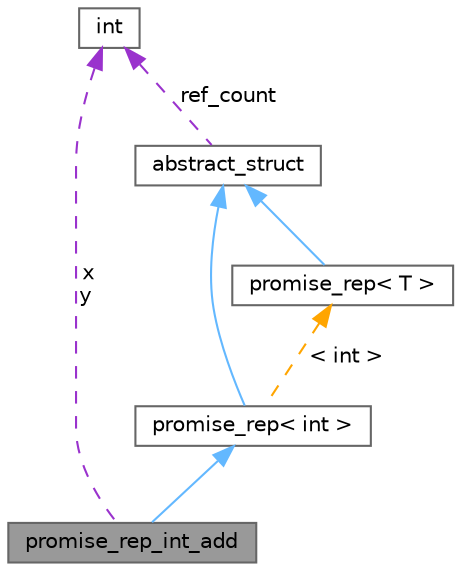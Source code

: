 digraph "promise_rep_int_add"
{
 // LATEX_PDF_SIZE
  bgcolor="transparent";
  edge [fontname=Helvetica,fontsize=10,labelfontname=Helvetica,labelfontsize=10];
  node [fontname=Helvetica,fontsize=10,shape=box,height=0.2,width=0.4];
  Node1 [label="promise_rep_int_add",height=0.2,width=0.4,color="gray40", fillcolor="grey60", style="filled", fontcolor="black",tooltip=" "];
  Node2 -> Node1 [dir="back",color="steelblue1",style="solid"];
  Node2 [label="promise_rep\< int \>",height=0.2,width=0.4,color="gray40", fillcolor="white", style="filled",URL="$classpromise__rep.html",tooltip=" "];
  Node3 -> Node2 [dir="back",color="steelblue1",style="solid"];
  Node3 [label="abstract_struct",height=0.2,width=0.4,color="gray40", fillcolor="white", style="filled",URL="$structabstract__struct.html",tooltip="Structure representing an abstract object with a reference count."];
  Node4 -> Node3 [dir="back",color="darkorchid3",style="dashed",label=" ref_count" ];
  Node4 [label="int",height=0.2,width=0.4,color="gray40", fillcolor="white", style="filled",tooltip=" "];
  Node5 -> Node2 [dir="back",color="orange",style="dashed",label=" \< int \>" ];
  Node5 [label="promise_rep\< T \>",height=0.2,width=0.4,color="gray40", fillcolor="white", style="filled",URL="$classpromise__rep.html",tooltip=" "];
  Node3 -> Node5 [dir="back",color="steelblue1",style="solid"];
  Node4 -> Node1 [dir="back",color="darkorchid3",style="dashed",label=" x\ny" ];
}

